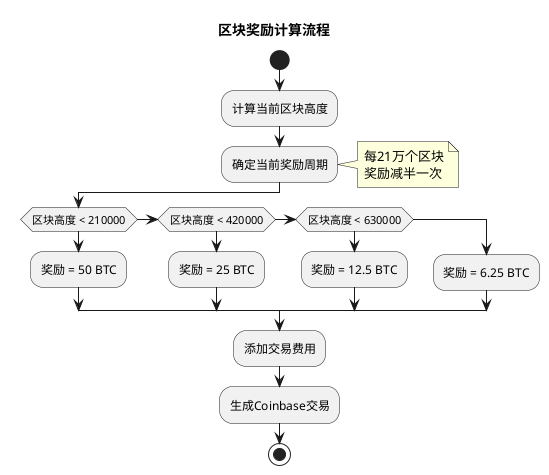 @startuml reward
title 区块奖励计算流程

start
:计算当前区块高度;
:确定当前奖励周期;
note right: 每21万个区块\n奖励减半一次

if (区块高度 < 210000) then
  :奖励 = 50 BTC;
else if (区块高度 < 420000) then
  :奖励 = 25 BTC;
else if (区块高度 < 630000) then
  :奖励 = 12.5 BTC;
else
  :奖励 = 6.25 BTC;
endif

:添加交易费用;
:生成Coinbase交易;
stop

@enduml 